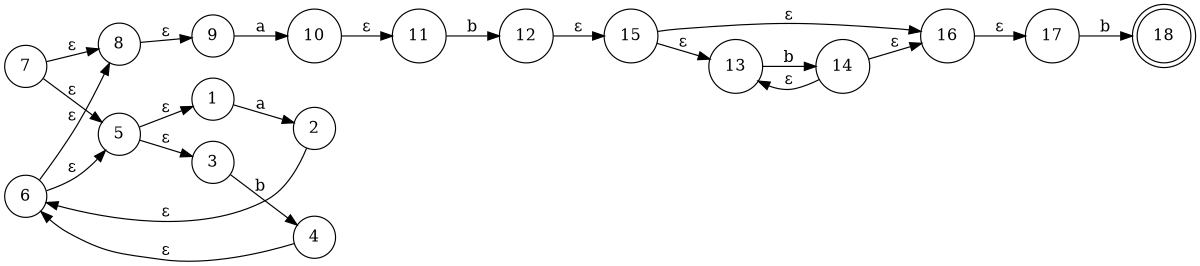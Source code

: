 digraph finite_state_machine {
	rankdir=LR size="8,5"
	node [shape=doublecircle]
	18
	node [shape=circle]
	1 -> 2 [label=a]
	2 -> 6 [label="ε"]
	3 -> 4 [label=b]
	4 -> 6 [label="ε"]
	5 -> 1 [label="ε"]
	5 -> 3 [label="ε"]
	6 -> 5 [label="ε"]
	6 -> 8 [label="ε"]
	7 -> 5 [label="ε"]
	7 -> 8 [label="ε"]
	8 -> 9 [label="ε"]
	9 -> 10 [label=a]
	10 -> 11 [label="ε"]
	11 -> 12 [label=b]
	12 -> 15 [label="ε"]
	13 -> 14 [label=b]
	14 -> 13 [label="ε"]
	14 -> 16 [label="ε"]
	15 -> 13 [label="ε"]
	15 -> 16 [label="ε"]
	16 -> 17 [label="ε"]
	17 -> 18 [label=b]
}
